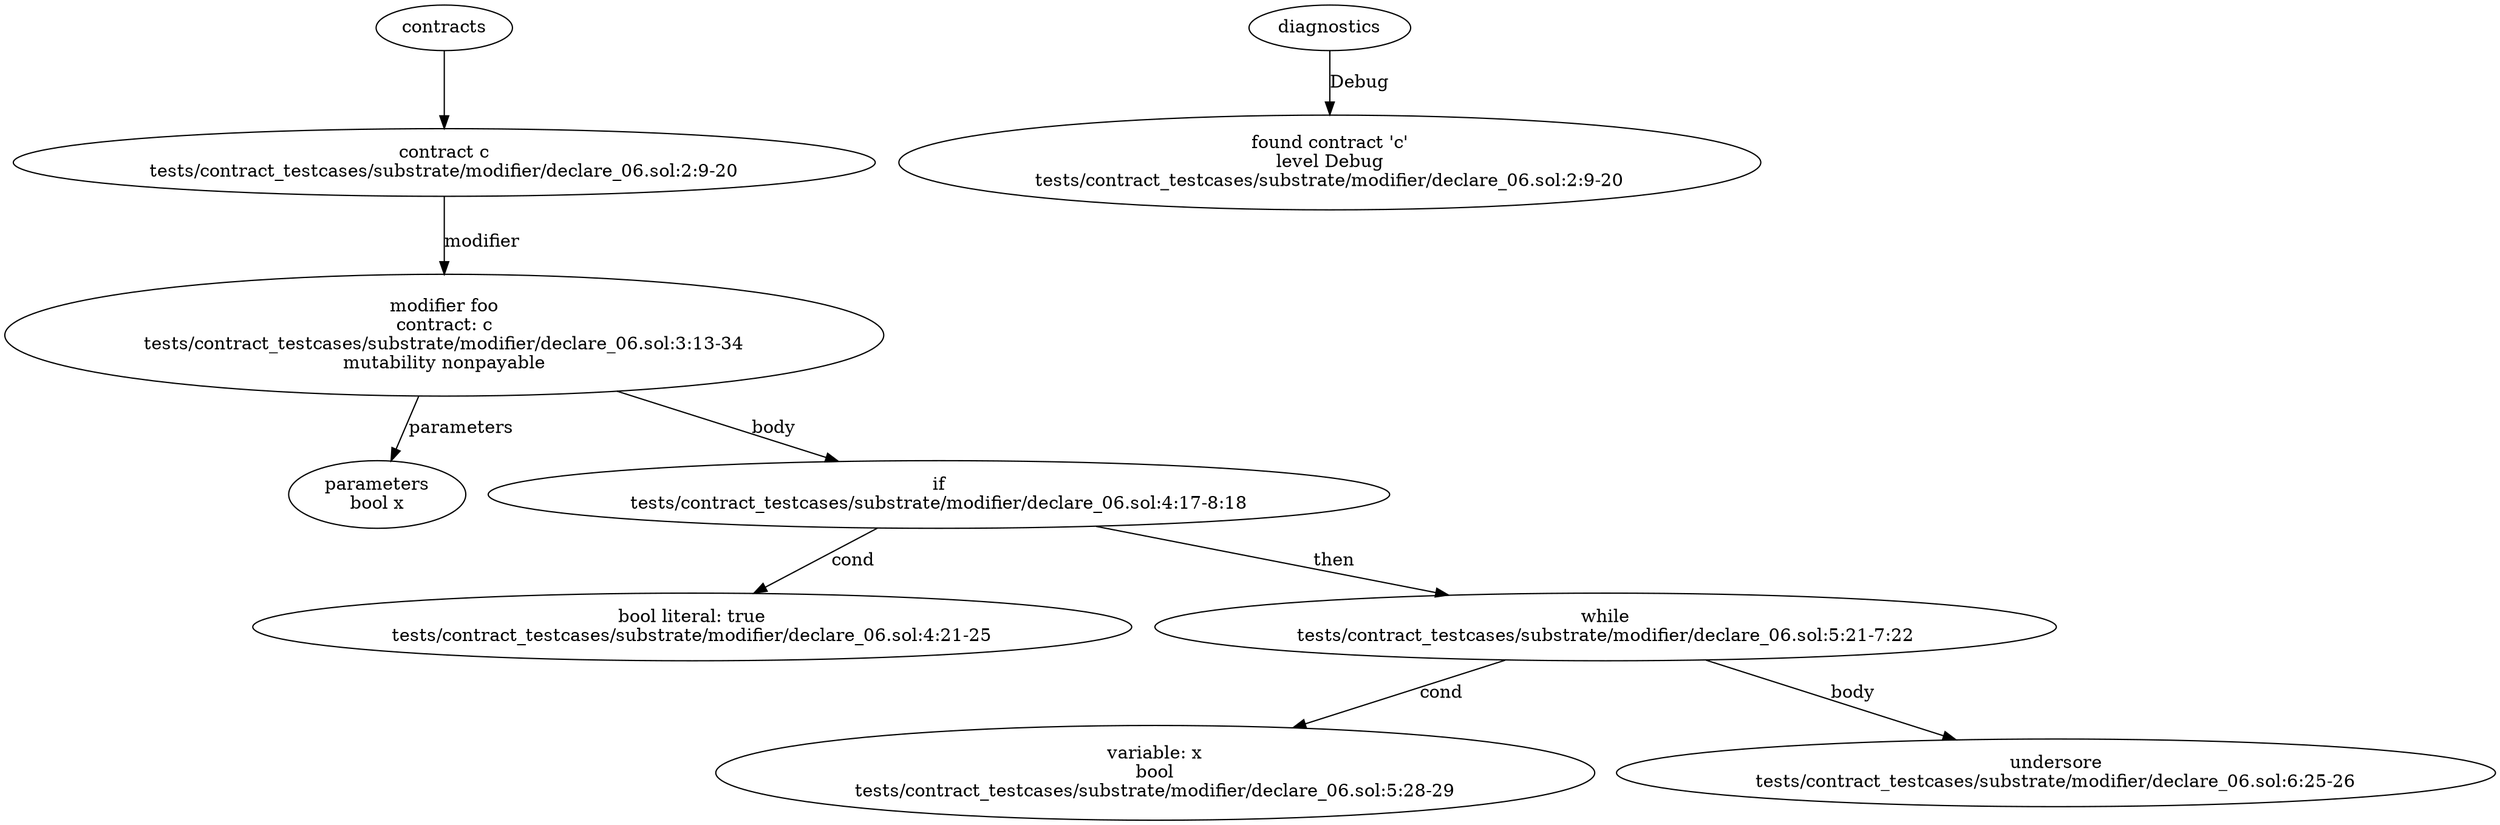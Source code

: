strict digraph "tests/contract_testcases/substrate/modifier/declare_06.sol" {
	contract [label="contract c\ntests/contract_testcases/substrate/modifier/declare_06.sol:2:9-20"]
	foo [label="modifier foo\ncontract: c\ntests/contract_testcases/substrate/modifier/declare_06.sol:3:13-34\nmutability nonpayable"]
	parameters [label="parameters\nbool x"]
	if [label="if\ntests/contract_testcases/substrate/modifier/declare_06.sol:4:17-8:18"]
	bool_literal [label="bool literal: true\ntests/contract_testcases/substrate/modifier/declare_06.sol:4:21-25"]
	while [label="while\ntests/contract_testcases/substrate/modifier/declare_06.sol:5:21-7:22"]
	variable [label="variable: x\nbool\ntests/contract_testcases/substrate/modifier/declare_06.sol:5:28-29"]
	underscore [label="undersore\ntests/contract_testcases/substrate/modifier/declare_06.sol:6:25-26"]
	diagnostic [label="found contract 'c'\nlevel Debug\ntests/contract_testcases/substrate/modifier/declare_06.sol:2:9-20"]
	contracts -> contract
	contract -> foo [label="modifier"]
	foo -> parameters [label="parameters"]
	foo -> if [label="body"]
	if -> bool_literal [label="cond"]
	if -> while [label="then"]
	while -> variable [label="cond"]
	while -> underscore [label="body"]
	diagnostics -> diagnostic [label="Debug"]
}
